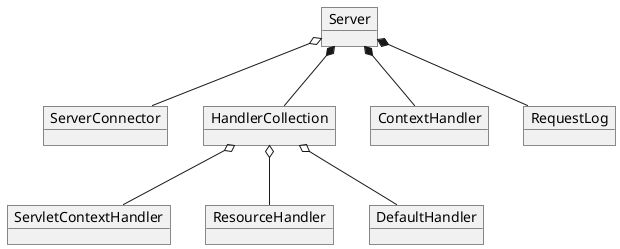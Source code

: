 @startuml
object Server
object ServerConnector
object ServletContextHandler
object ResourceHandler
object HandlerCollection
object DefaultHandler
object ContextHandler
object RequestLog

Server *-- ContextHandler
Server o-- ServerConnector
Server *-- HandlerCollection
Server *-- RequestLog
HandlerCollection o-- ResourceHandler
HandlerCollection o-- ServletContextHandler
HandlerCollection o-- DefaultHandler

@enduml
